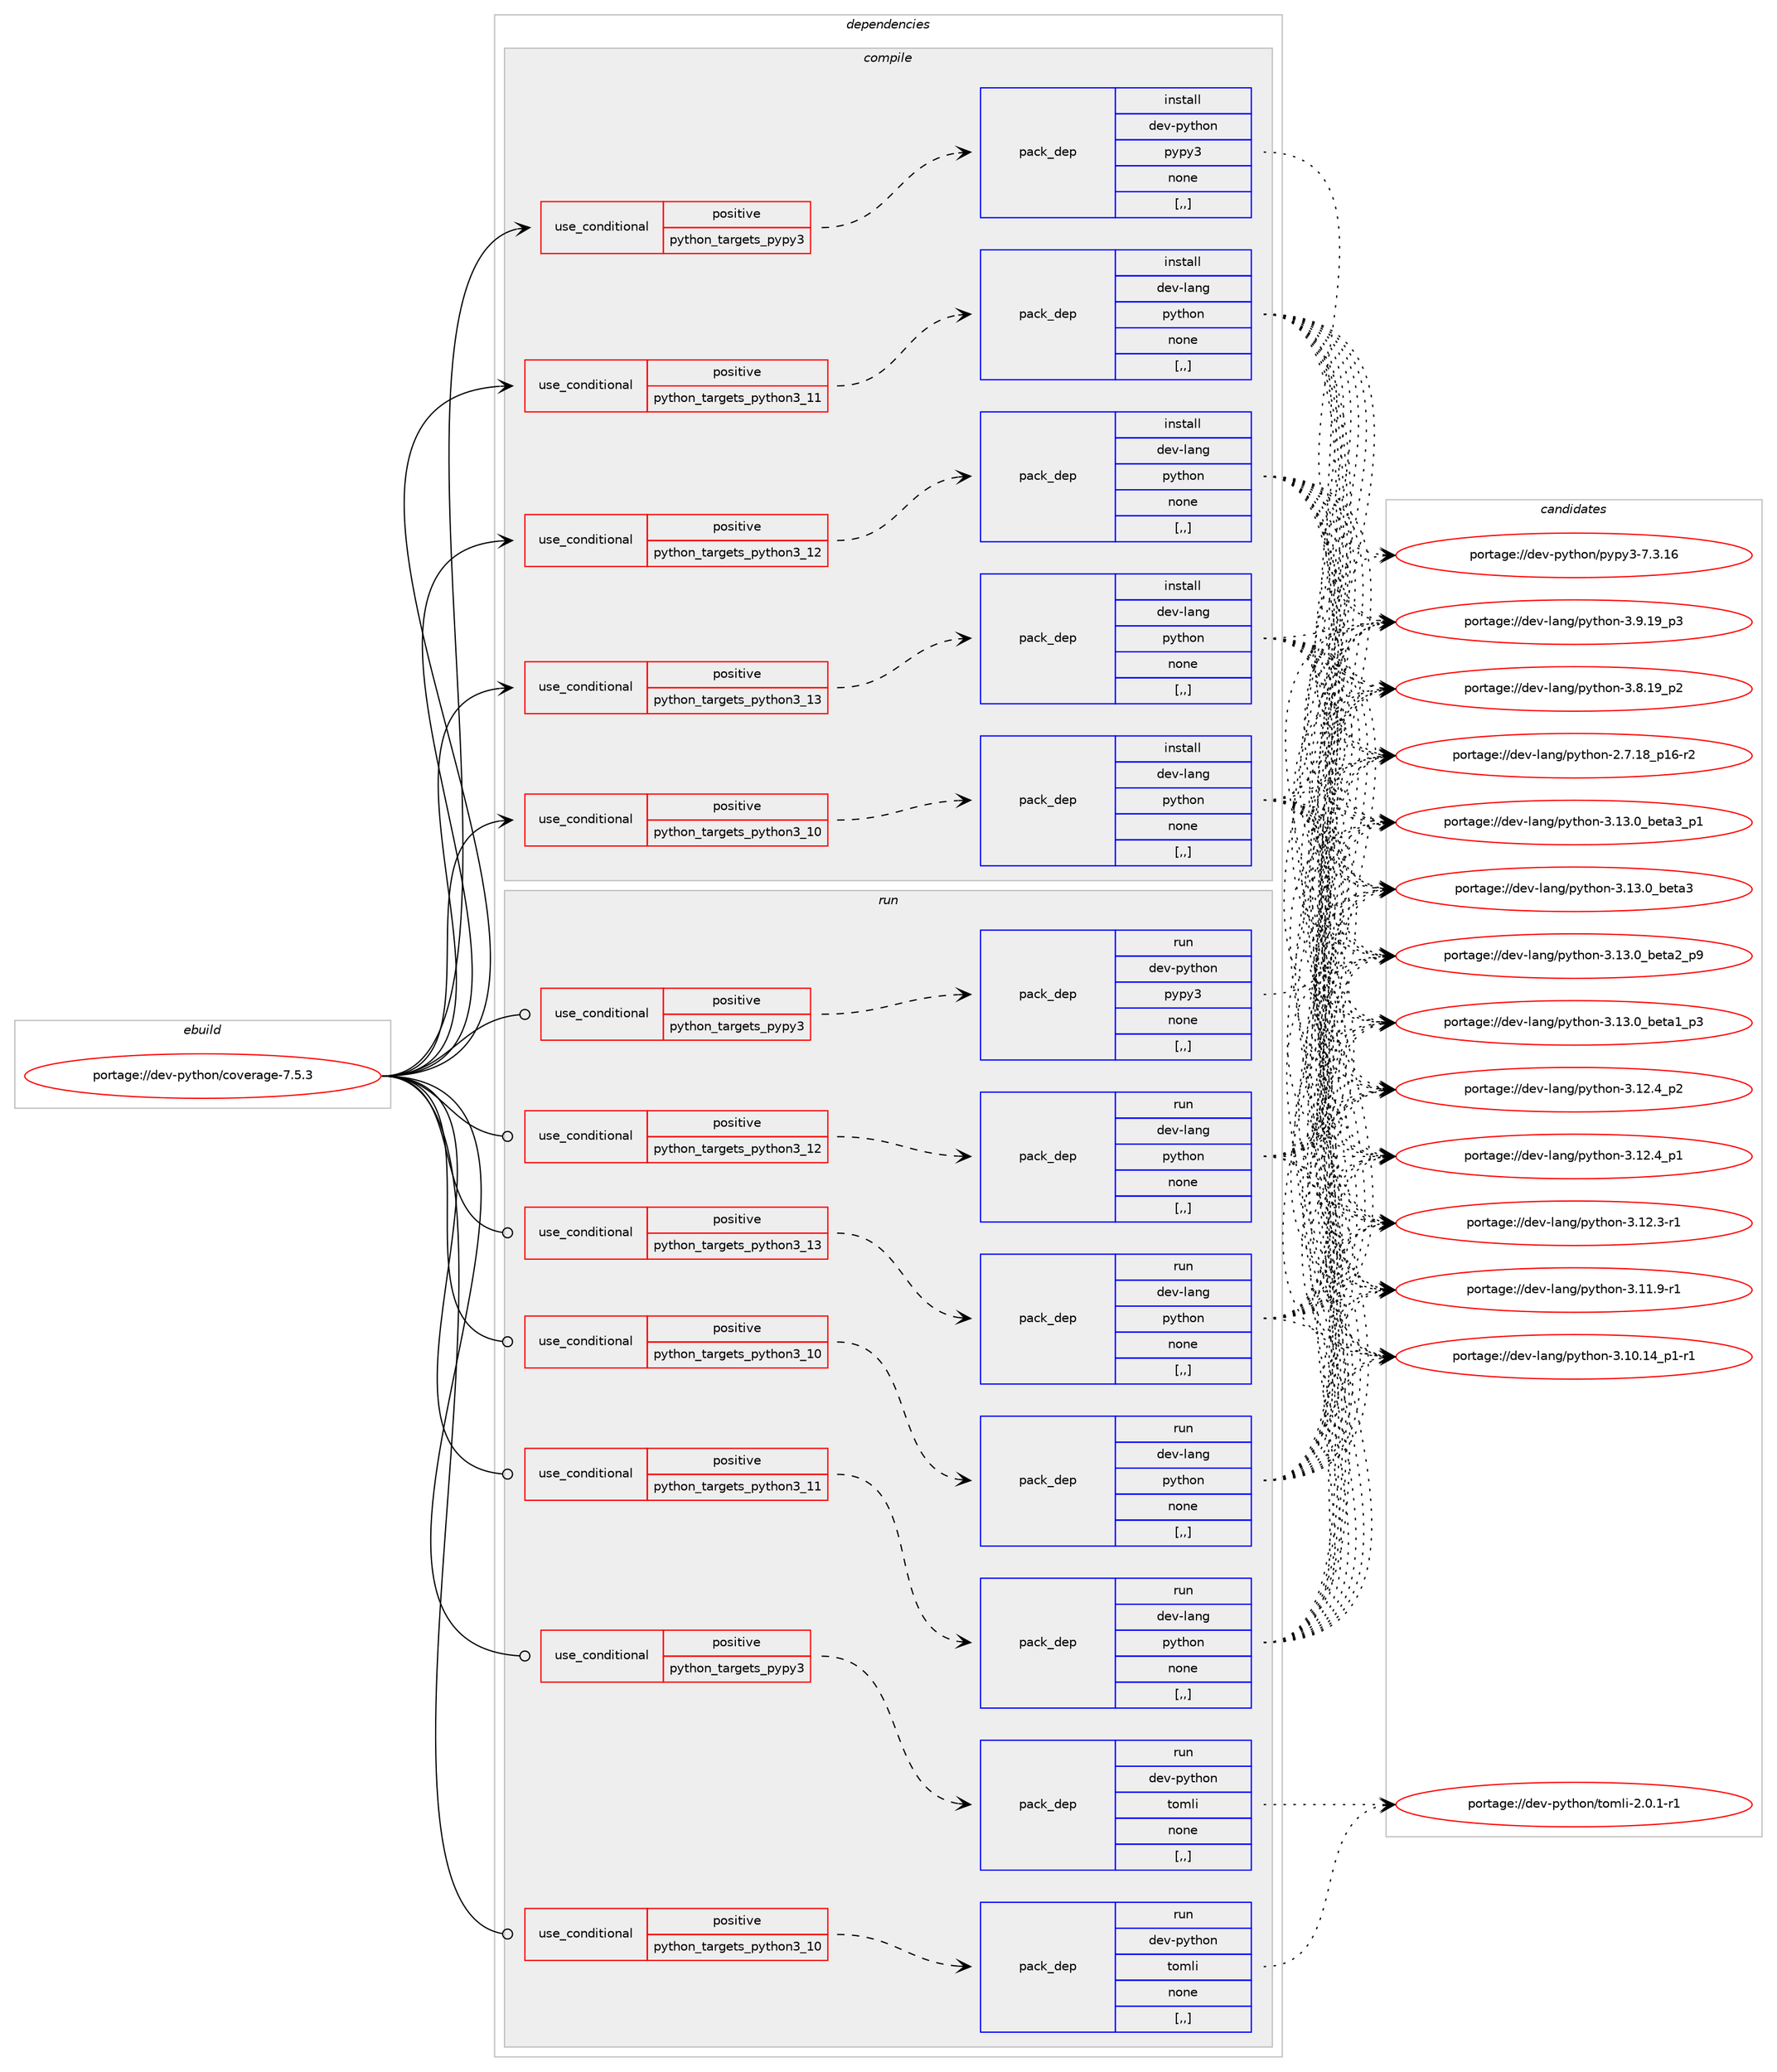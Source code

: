 digraph prolog {

# *************
# Graph options
# *************

newrank=true;
concentrate=true;
compound=true;
graph [rankdir=LR,fontname=Helvetica,fontsize=10,ranksep=1.5];#, ranksep=2.5, nodesep=0.2];
edge  [arrowhead=vee];
node  [fontname=Helvetica,fontsize=10];

# **********
# The ebuild
# **********

subgraph cluster_leftcol {
color=gray;
label=<<i>ebuild</i>>;
id [label="portage://dev-python/coverage-7.5.3", color=red, width=4, href="../dev-python/coverage-7.5.3.svg"];
}

# ****************
# The dependencies
# ****************

subgraph cluster_midcol {
color=gray;
label=<<i>dependencies</i>>;
subgraph cluster_compile {
fillcolor="#eeeeee";
style=filled;
label=<<i>compile</i>>;
subgraph cond31817 {
dependency143881 [label=<<TABLE BORDER="0" CELLBORDER="1" CELLSPACING="0" CELLPADDING="4"><TR><TD ROWSPAN="3" CELLPADDING="10">use_conditional</TD></TR><TR><TD>positive</TD></TR><TR><TD>python_targets_pypy3</TD></TR></TABLE>>, shape=none, color=red];
subgraph pack110818 {
dependency143882 [label=<<TABLE BORDER="0" CELLBORDER="1" CELLSPACING="0" CELLPADDING="4" WIDTH="220"><TR><TD ROWSPAN="6" CELLPADDING="30">pack_dep</TD></TR><TR><TD WIDTH="110">install</TD></TR><TR><TD>dev-python</TD></TR><TR><TD>pypy3</TD></TR><TR><TD>none</TD></TR><TR><TD>[,,]</TD></TR></TABLE>>, shape=none, color=blue];
}
dependency143881:e -> dependency143882:w [weight=20,style="dashed",arrowhead="vee"];
}
id:e -> dependency143881:w [weight=20,style="solid",arrowhead="vee"];
subgraph cond31818 {
dependency143883 [label=<<TABLE BORDER="0" CELLBORDER="1" CELLSPACING="0" CELLPADDING="4"><TR><TD ROWSPAN="3" CELLPADDING="10">use_conditional</TD></TR><TR><TD>positive</TD></TR><TR><TD>python_targets_python3_10</TD></TR></TABLE>>, shape=none, color=red];
subgraph pack110819 {
dependency143884 [label=<<TABLE BORDER="0" CELLBORDER="1" CELLSPACING="0" CELLPADDING="4" WIDTH="220"><TR><TD ROWSPAN="6" CELLPADDING="30">pack_dep</TD></TR><TR><TD WIDTH="110">install</TD></TR><TR><TD>dev-lang</TD></TR><TR><TD>python</TD></TR><TR><TD>none</TD></TR><TR><TD>[,,]</TD></TR></TABLE>>, shape=none, color=blue];
}
dependency143883:e -> dependency143884:w [weight=20,style="dashed",arrowhead="vee"];
}
id:e -> dependency143883:w [weight=20,style="solid",arrowhead="vee"];
subgraph cond31819 {
dependency143885 [label=<<TABLE BORDER="0" CELLBORDER="1" CELLSPACING="0" CELLPADDING="4"><TR><TD ROWSPAN="3" CELLPADDING="10">use_conditional</TD></TR><TR><TD>positive</TD></TR><TR><TD>python_targets_python3_11</TD></TR></TABLE>>, shape=none, color=red];
subgraph pack110820 {
dependency143886 [label=<<TABLE BORDER="0" CELLBORDER="1" CELLSPACING="0" CELLPADDING="4" WIDTH="220"><TR><TD ROWSPAN="6" CELLPADDING="30">pack_dep</TD></TR><TR><TD WIDTH="110">install</TD></TR><TR><TD>dev-lang</TD></TR><TR><TD>python</TD></TR><TR><TD>none</TD></TR><TR><TD>[,,]</TD></TR></TABLE>>, shape=none, color=blue];
}
dependency143885:e -> dependency143886:w [weight=20,style="dashed",arrowhead="vee"];
}
id:e -> dependency143885:w [weight=20,style="solid",arrowhead="vee"];
subgraph cond31820 {
dependency143887 [label=<<TABLE BORDER="0" CELLBORDER="1" CELLSPACING="0" CELLPADDING="4"><TR><TD ROWSPAN="3" CELLPADDING="10">use_conditional</TD></TR><TR><TD>positive</TD></TR><TR><TD>python_targets_python3_12</TD></TR></TABLE>>, shape=none, color=red];
subgraph pack110821 {
dependency143888 [label=<<TABLE BORDER="0" CELLBORDER="1" CELLSPACING="0" CELLPADDING="4" WIDTH="220"><TR><TD ROWSPAN="6" CELLPADDING="30">pack_dep</TD></TR><TR><TD WIDTH="110">install</TD></TR><TR><TD>dev-lang</TD></TR><TR><TD>python</TD></TR><TR><TD>none</TD></TR><TR><TD>[,,]</TD></TR></TABLE>>, shape=none, color=blue];
}
dependency143887:e -> dependency143888:w [weight=20,style="dashed",arrowhead="vee"];
}
id:e -> dependency143887:w [weight=20,style="solid",arrowhead="vee"];
subgraph cond31821 {
dependency143889 [label=<<TABLE BORDER="0" CELLBORDER="1" CELLSPACING="0" CELLPADDING="4"><TR><TD ROWSPAN="3" CELLPADDING="10">use_conditional</TD></TR><TR><TD>positive</TD></TR><TR><TD>python_targets_python3_13</TD></TR></TABLE>>, shape=none, color=red];
subgraph pack110822 {
dependency143890 [label=<<TABLE BORDER="0" CELLBORDER="1" CELLSPACING="0" CELLPADDING="4" WIDTH="220"><TR><TD ROWSPAN="6" CELLPADDING="30">pack_dep</TD></TR><TR><TD WIDTH="110">install</TD></TR><TR><TD>dev-lang</TD></TR><TR><TD>python</TD></TR><TR><TD>none</TD></TR><TR><TD>[,,]</TD></TR></TABLE>>, shape=none, color=blue];
}
dependency143889:e -> dependency143890:w [weight=20,style="dashed",arrowhead="vee"];
}
id:e -> dependency143889:w [weight=20,style="solid",arrowhead="vee"];
}
subgraph cluster_compileandrun {
fillcolor="#eeeeee";
style=filled;
label=<<i>compile and run</i>>;
}
subgraph cluster_run {
fillcolor="#eeeeee";
style=filled;
label=<<i>run</i>>;
subgraph cond31822 {
dependency143891 [label=<<TABLE BORDER="0" CELLBORDER="1" CELLSPACING="0" CELLPADDING="4"><TR><TD ROWSPAN="3" CELLPADDING="10">use_conditional</TD></TR><TR><TD>positive</TD></TR><TR><TD>python_targets_pypy3</TD></TR></TABLE>>, shape=none, color=red];
subgraph pack110823 {
dependency143892 [label=<<TABLE BORDER="0" CELLBORDER="1" CELLSPACING="0" CELLPADDING="4" WIDTH="220"><TR><TD ROWSPAN="6" CELLPADDING="30">pack_dep</TD></TR><TR><TD WIDTH="110">run</TD></TR><TR><TD>dev-python</TD></TR><TR><TD>pypy3</TD></TR><TR><TD>none</TD></TR><TR><TD>[,,]</TD></TR></TABLE>>, shape=none, color=blue];
}
dependency143891:e -> dependency143892:w [weight=20,style="dashed",arrowhead="vee"];
}
id:e -> dependency143891:w [weight=20,style="solid",arrowhead="odot"];
subgraph cond31823 {
dependency143893 [label=<<TABLE BORDER="0" CELLBORDER="1" CELLSPACING="0" CELLPADDING="4"><TR><TD ROWSPAN="3" CELLPADDING="10">use_conditional</TD></TR><TR><TD>positive</TD></TR><TR><TD>python_targets_pypy3</TD></TR></TABLE>>, shape=none, color=red];
subgraph pack110824 {
dependency143894 [label=<<TABLE BORDER="0" CELLBORDER="1" CELLSPACING="0" CELLPADDING="4" WIDTH="220"><TR><TD ROWSPAN="6" CELLPADDING="30">pack_dep</TD></TR><TR><TD WIDTH="110">run</TD></TR><TR><TD>dev-python</TD></TR><TR><TD>tomli</TD></TR><TR><TD>none</TD></TR><TR><TD>[,,]</TD></TR></TABLE>>, shape=none, color=blue];
}
dependency143893:e -> dependency143894:w [weight=20,style="dashed",arrowhead="vee"];
}
id:e -> dependency143893:w [weight=20,style="solid",arrowhead="odot"];
subgraph cond31824 {
dependency143895 [label=<<TABLE BORDER="0" CELLBORDER="1" CELLSPACING="0" CELLPADDING="4"><TR><TD ROWSPAN="3" CELLPADDING="10">use_conditional</TD></TR><TR><TD>positive</TD></TR><TR><TD>python_targets_python3_10</TD></TR></TABLE>>, shape=none, color=red];
subgraph pack110825 {
dependency143896 [label=<<TABLE BORDER="0" CELLBORDER="1" CELLSPACING="0" CELLPADDING="4" WIDTH="220"><TR><TD ROWSPAN="6" CELLPADDING="30">pack_dep</TD></TR><TR><TD WIDTH="110">run</TD></TR><TR><TD>dev-lang</TD></TR><TR><TD>python</TD></TR><TR><TD>none</TD></TR><TR><TD>[,,]</TD></TR></TABLE>>, shape=none, color=blue];
}
dependency143895:e -> dependency143896:w [weight=20,style="dashed",arrowhead="vee"];
}
id:e -> dependency143895:w [weight=20,style="solid",arrowhead="odot"];
subgraph cond31825 {
dependency143897 [label=<<TABLE BORDER="0" CELLBORDER="1" CELLSPACING="0" CELLPADDING="4"><TR><TD ROWSPAN="3" CELLPADDING="10">use_conditional</TD></TR><TR><TD>positive</TD></TR><TR><TD>python_targets_python3_10</TD></TR></TABLE>>, shape=none, color=red];
subgraph pack110826 {
dependency143898 [label=<<TABLE BORDER="0" CELLBORDER="1" CELLSPACING="0" CELLPADDING="4" WIDTH="220"><TR><TD ROWSPAN="6" CELLPADDING="30">pack_dep</TD></TR><TR><TD WIDTH="110">run</TD></TR><TR><TD>dev-python</TD></TR><TR><TD>tomli</TD></TR><TR><TD>none</TD></TR><TR><TD>[,,]</TD></TR></TABLE>>, shape=none, color=blue];
}
dependency143897:e -> dependency143898:w [weight=20,style="dashed",arrowhead="vee"];
}
id:e -> dependency143897:w [weight=20,style="solid",arrowhead="odot"];
subgraph cond31826 {
dependency143899 [label=<<TABLE BORDER="0" CELLBORDER="1" CELLSPACING="0" CELLPADDING="4"><TR><TD ROWSPAN="3" CELLPADDING="10">use_conditional</TD></TR><TR><TD>positive</TD></TR><TR><TD>python_targets_python3_11</TD></TR></TABLE>>, shape=none, color=red];
subgraph pack110827 {
dependency143900 [label=<<TABLE BORDER="0" CELLBORDER="1" CELLSPACING="0" CELLPADDING="4" WIDTH="220"><TR><TD ROWSPAN="6" CELLPADDING="30">pack_dep</TD></TR><TR><TD WIDTH="110">run</TD></TR><TR><TD>dev-lang</TD></TR><TR><TD>python</TD></TR><TR><TD>none</TD></TR><TR><TD>[,,]</TD></TR></TABLE>>, shape=none, color=blue];
}
dependency143899:e -> dependency143900:w [weight=20,style="dashed",arrowhead="vee"];
}
id:e -> dependency143899:w [weight=20,style="solid",arrowhead="odot"];
subgraph cond31827 {
dependency143901 [label=<<TABLE BORDER="0" CELLBORDER="1" CELLSPACING="0" CELLPADDING="4"><TR><TD ROWSPAN="3" CELLPADDING="10">use_conditional</TD></TR><TR><TD>positive</TD></TR><TR><TD>python_targets_python3_12</TD></TR></TABLE>>, shape=none, color=red];
subgraph pack110828 {
dependency143902 [label=<<TABLE BORDER="0" CELLBORDER="1" CELLSPACING="0" CELLPADDING="4" WIDTH="220"><TR><TD ROWSPAN="6" CELLPADDING="30">pack_dep</TD></TR><TR><TD WIDTH="110">run</TD></TR><TR><TD>dev-lang</TD></TR><TR><TD>python</TD></TR><TR><TD>none</TD></TR><TR><TD>[,,]</TD></TR></TABLE>>, shape=none, color=blue];
}
dependency143901:e -> dependency143902:w [weight=20,style="dashed",arrowhead="vee"];
}
id:e -> dependency143901:w [weight=20,style="solid",arrowhead="odot"];
subgraph cond31828 {
dependency143903 [label=<<TABLE BORDER="0" CELLBORDER="1" CELLSPACING="0" CELLPADDING="4"><TR><TD ROWSPAN="3" CELLPADDING="10">use_conditional</TD></TR><TR><TD>positive</TD></TR><TR><TD>python_targets_python3_13</TD></TR></TABLE>>, shape=none, color=red];
subgraph pack110829 {
dependency143904 [label=<<TABLE BORDER="0" CELLBORDER="1" CELLSPACING="0" CELLPADDING="4" WIDTH="220"><TR><TD ROWSPAN="6" CELLPADDING="30">pack_dep</TD></TR><TR><TD WIDTH="110">run</TD></TR><TR><TD>dev-lang</TD></TR><TR><TD>python</TD></TR><TR><TD>none</TD></TR><TR><TD>[,,]</TD></TR></TABLE>>, shape=none, color=blue];
}
dependency143903:e -> dependency143904:w [weight=20,style="dashed",arrowhead="vee"];
}
id:e -> dependency143903:w [weight=20,style="solid",arrowhead="odot"];
}
}

# **************
# The candidates
# **************

subgraph cluster_choices {
rank=same;
color=gray;
label=<<i>candidates</i>>;

subgraph choice110818 {
color=black;
nodesep=1;
choice10010111845112121116104111110471121211121215145554651464954 [label="portage://dev-python/pypy3-7.3.16", color=red, width=4,href="../dev-python/pypy3-7.3.16.svg"];
dependency143882:e -> choice10010111845112121116104111110471121211121215145554651464954:w [style=dotted,weight="100"];
}
subgraph choice110819 {
color=black;
nodesep=1;
choice10010111845108971101034711212111610411111045514649514648959810111697519511249 [label="portage://dev-lang/python-3.13.0_beta3_p1", color=red, width=4,href="../dev-lang/python-3.13.0_beta3_p1.svg"];
choice1001011184510897110103471121211161041111104551464951464895981011169751 [label="portage://dev-lang/python-3.13.0_beta3", color=red, width=4,href="../dev-lang/python-3.13.0_beta3.svg"];
choice10010111845108971101034711212111610411111045514649514648959810111697509511257 [label="portage://dev-lang/python-3.13.0_beta2_p9", color=red, width=4,href="../dev-lang/python-3.13.0_beta2_p9.svg"];
choice10010111845108971101034711212111610411111045514649514648959810111697499511251 [label="portage://dev-lang/python-3.13.0_beta1_p3", color=red, width=4,href="../dev-lang/python-3.13.0_beta1_p3.svg"];
choice100101118451089711010347112121116104111110455146495046529511250 [label="portage://dev-lang/python-3.12.4_p2", color=red, width=4,href="../dev-lang/python-3.12.4_p2.svg"];
choice100101118451089711010347112121116104111110455146495046529511249 [label="portage://dev-lang/python-3.12.4_p1", color=red, width=4,href="../dev-lang/python-3.12.4_p1.svg"];
choice100101118451089711010347112121116104111110455146495046514511449 [label="portage://dev-lang/python-3.12.3-r1", color=red, width=4,href="../dev-lang/python-3.12.3-r1.svg"];
choice100101118451089711010347112121116104111110455146494946574511449 [label="portage://dev-lang/python-3.11.9-r1", color=red, width=4,href="../dev-lang/python-3.11.9-r1.svg"];
choice100101118451089711010347112121116104111110455146494846495295112494511449 [label="portage://dev-lang/python-3.10.14_p1-r1", color=red, width=4,href="../dev-lang/python-3.10.14_p1-r1.svg"];
choice100101118451089711010347112121116104111110455146574649579511251 [label="portage://dev-lang/python-3.9.19_p3", color=red, width=4,href="../dev-lang/python-3.9.19_p3.svg"];
choice100101118451089711010347112121116104111110455146564649579511250 [label="portage://dev-lang/python-3.8.19_p2", color=red, width=4,href="../dev-lang/python-3.8.19_p2.svg"];
choice100101118451089711010347112121116104111110455046554649569511249544511450 [label="portage://dev-lang/python-2.7.18_p16-r2", color=red, width=4,href="../dev-lang/python-2.7.18_p16-r2.svg"];
dependency143884:e -> choice10010111845108971101034711212111610411111045514649514648959810111697519511249:w [style=dotted,weight="100"];
dependency143884:e -> choice1001011184510897110103471121211161041111104551464951464895981011169751:w [style=dotted,weight="100"];
dependency143884:e -> choice10010111845108971101034711212111610411111045514649514648959810111697509511257:w [style=dotted,weight="100"];
dependency143884:e -> choice10010111845108971101034711212111610411111045514649514648959810111697499511251:w [style=dotted,weight="100"];
dependency143884:e -> choice100101118451089711010347112121116104111110455146495046529511250:w [style=dotted,weight="100"];
dependency143884:e -> choice100101118451089711010347112121116104111110455146495046529511249:w [style=dotted,weight="100"];
dependency143884:e -> choice100101118451089711010347112121116104111110455146495046514511449:w [style=dotted,weight="100"];
dependency143884:e -> choice100101118451089711010347112121116104111110455146494946574511449:w [style=dotted,weight="100"];
dependency143884:e -> choice100101118451089711010347112121116104111110455146494846495295112494511449:w [style=dotted,weight="100"];
dependency143884:e -> choice100101118451089711010347112121116104111110455146574649579511251:w [style=dotted,weight="100"];
dependency143884:e -> choice100101118451089711010347112121116104111110455146564649579511250:w [style=dotted,weight="100"];
dependency143884:e -> choice100101118451089711010347112121116104111110455046554649569511249544511450:w [style=dotted,weight="100"];
}
subgraph choice110820 {
color=black;
nodesep=1;
choice10010111845108971101034711212111610411111045514649514648959810111697519511249 [label="portage://dev-lang/python-3.13.0_beta3_p1", color=red, width=4,href="../dev-lang/python-3.13.0_beta3_p1.svg"];
choice1001011184510897110103471121211161041111104551464951464895981011169751 [label="portage://dev-lang/python-3.13.0_beta3", color=red, width=4,href="../dev-lang/python-3.13.0_beta3.svg"];
choice10010111845108971101034711212111610411111045514649514648959810111697509511257 [label="portage://dev-lang/python-3.13.0_beta2_p9", color=red, width=4,href="../dev-lang/python-3.13.0_beta2_p9.svg"];
choice10010111845108971101034711212111610411111045514649514648959810111697499511251 [label="portage://dev-lang/python-3.13.0_beta1_p3", color=red, width=4,href="../dev-lang/python-3.13.0_beta1_p3.svg"];
choice100101118451089711010347112121116104111110455146495046529511250 [label="portage://dev-lang/python-3.12.4_p2", color=red, width=4,href="../dev-lang/python-3.12.4_p2.svg"];
choice100101118451089711010347112121116104111110455146495046529511249 [label="portage://dev-lang/python-3.12.4_p1", color=red, width=4,href="../dev-lang/python-3.12.4_p1.svg"];
choice100101118451089711010347112121116104111110455146495046514511449 [label="portage://dev-lang/python-3.12.3-r1", color=red, width=4,href="../dev-lang/python-3.12.3-r1.svg"];
choice100101118451089711010347112121116104111110455146494946574511449 [label="portage://dev-lang/python-3.11.9-r1", color=red, width=4,href="../dev-lang/python-3.11.9-r1.svg"];
choice100101118451089711010347112121116104111110455146494846495295112494511449 [label="portage://dev-lang/python-3.10.14_p1-r1", color=red, width=4,href="../dev-lang/python-3.10.14_p1-r1.svg"];
choice100101118451089711010347112121116104111110455146574649579511251 [label="portage://dev-lang/python-3.9.19_p3", color=red, width=4,href="../dev-lang/python-3.9.19_p3.svg"];
choice100101118451089711010347112121116104111110455146564649579511250 [label="portage://dev-lang/python-3.8.19_p2", color=red, width=4,href="../dev-lang/python-3.8.19_p2.svg"];
choice100101118451089711010347112121116104111110455046554649569511249544511450 [label="portage://dev-lang/python-2.7.18_p16-r2", color=red, width=4,href="../dev-lang/python-2.7.18_p16-r2.svg"];
dependency143886:e -> choice10010111845108971101034711212111610411111045514649514648959810111697519511249:w [style=dotted,weight="100"];
dependency143886:e -> choice1001011184510897110103471121211161041111104551464951464895981011169751:w [style=dotted,weight="100"];
dependency143886:e -> choice10010111845108971101034711212111610411111045514649514648959810111697509511257:w [style=dotted,weight="100"];
dependency143886:e -> choice10010111845108971101034711212111610411111045514649514648959810111697499511251:w [style=dotted,weight="100"];
dependency143886:e -> choice100101118451089711010347112121116104111110455146495046529511250:w [style=dotted,weight="100"];
dependency143886:e -> choice100101118451089711010347112121116104111110455146495046529511249:w [style=dotted,weight="100"];
dependency143886:e -> choice100101118451089711010347112121116104111110455146495046514511449:w [style=dotted,weight="100"];
dependency143886:e -> choice100101118451089711010347112121116104111110455146494946574511449:w [style=dotted,weight="100"];
dependency143886:e -> choice100101118451089711010347112121116104111110455146494846495295112494511449:w [style=dotted,weight="100"];
dependency143886:e -> choice100101118451089711010347112121116104111110455146574649579511251:w [style=dotted,weight="100"];
dependency143886:e -> choice100101118451089711010347112121116104111110455146564649579511250:w [style=dotted,weight="100"];
dependency143886:e -> choice100101118451089711010347112121116104111110455046554649569511249544511450:w [style=dotted,weight="100"];
}
subgraph choice110821 {
color=black;
nodesep=1;
choice10010111845108971101034711212111610411111045514649514648959810111697519511249 [label="portage://dev-lang/python-3.13.0_beta3_p1", color=red, width=4,href="../dev-lang/python-3.13.0_beta3_p1.svg"];
choice1001011184510897110103471121211161041111104551464951464895981011169751 [label="portage://dev-lang/python-3.13.0_beta3", color=red, width=4,href="../dev-lang/python-3.13.0_beta3.svg"];
choice10010111845108971101034711212111610411111045514649514648959810111697509511257 [label="portage://dev-lang/python-3.13.0_beta2_p9", color=red, width=4,href="../dev-lang/python-3.13.0_beta2_p9.svg"];
choice10010111845108971101034711212111610411111045514649514648959810111697499511251 [label="portage://dev-lang/python-3.13.0_beta1_p3", color=red, width=4,href="../dev-lang/python-3.13.0_beta1_p3.svg"];
choice100101118451089711010347112121116104111110455146495046529511250 [label="portage://dev-lang/python-3.12.4_p2", color=red, width=4,href="../dev-lang/python-3.12.4_p2.svg"];
choice100101118451089711010347112121116104111110455146495046529511249 [label="portage://dev-lang/python-3.12.4_p1", color=red, width=4,href="../dev-lang/python-3.12.4_p1.svg"];
choice100101118451089711010347112121116104111110455146495046514511449 [label="portage://dev-lang/python-3.12.3-r1", color=red, width=4,href="../dev-lang/python-3.12.3-r1.svg"];
choice100101118451089711010347112121116104111110455146494946574511449 [label="portage://dev-lang/python-3.11.9-r1", color=red, width=4,href="../dev-lang/python-3.11.9-r1.svg"];
choice100101118451089711010347112121116104111110455146494846495295112494511449 [label="portage://dev-lang/python-3.10.14_p1-r1", color=red, width=4,href="../dev-lang/python-3.10.14_p1-r1.svg"];
choice100101118451089711010347112121116104111110455146574649579511251 [label="portage://dev-lang/python-3.9.19_p3", color=red, width=4,href="../dev-lang/python-3.9.19_p3.svg"];
choice100101118451089711010347112121116104111110455146564649579511250 [label="portage://dev-lang/python-3.8.19_p2", color=red, width=4,href="../dev-lang/python-3.8.19_p2.svg"];
choice100101118451089711010347112121116104111110455046554649569511249544511450 [label="portage://dev-lang/python-2.7.18_p16-r2", color=red, width=4,href="../dev-lang/python-2.7.18_p16-r2.svg"];
dependency143888:e -> choice10010111845108971101034711212111610411111045514649514648959810111697519511249:w [style=dotted,weight="100"];
dependency143888:e -> choice1001011184510897110103471121211161041111104551464951464895981011169751:w [style=dotted,weight="100"];
dependency143888:e -> choice10010111845108971101034711212111610411111045514649514648959810111697509511257:w [style=dotted,weight="100"];
dependency143888:e -> choice10010111845108971101034711212111610411111045514649514648959810111697499511251:w [style=dotted,weight="100"];
dependency143888:e -> choice100101118451089711010347112121116104111110455146495046529511250:w [style=dotted,weight="100"];
dependency143888:e -> choice100101118451089711010347112121116104111110455146495046529511249:w [style=dotted,weight="100"];
dependency143888:e -> choice100101118451089711010347112121116104111110455146495046514511449:w [style=dotted,weight="100"];
dependency143888:e -> choice100101118451089711010347112121116104111110455146494946574511449:w [style=dotted,weight="100"];
dependency143888:e -> choice100101118451089711010347112121116104111110455146494846495295112494511449:w [style=dotted,weight="100"];
dependency143888:e -> choice100101118451089711010347112121116104111110455146574649579511251:w [style=dotted,weight="100"];
dependency143888:e -> choice100101118451089711010347112121116104111110455146564649579511250:w [style=dotted,weight="100"];
dependency143888:e -> choice100101118451089711010347112121116104111110455046554649569511249544511450:w [style=dotted,weight="100"];
}
subgraph choice110822 {
color=black;
nodesep=1;
choice10010111845108971101034711212111610411111045514649514648959810111697519511249 [label="portage://dev-lang/python-3.13.0_beta3_p1", color=red, width=4,href="../dev-lang/python-3.13.0_beta3_p1.svg"];
choice1001011184510897110103471121211161041111104551464951464895981011169751 [label="portage://dev-lang/python-3.13.0_beta3", color=red, width=4,href="../dev-lang/python-3.13.0_beta3.svg"];
choice10010111845108971101034711212111610411111045514649514648959810111697509511257 [label="portage://dev-lang/python-3.13.0_beta2_p9", color=red, width=4,href="../dev-lang/python-3.13.0_beta2_p9.svg"];
choice10010111845108971101034711212111610411111045514649514648959810111697499511251 [label="portage://dev-lang/python-3.13.0_beta1_p3", color=red, width=4,href="../dev-lang/python-3.13.0_beta1_p3.svg"];
choice100101118451089711010347112121116104111110455146495046529511250 [label="portage://dev-lang/python-3.12.4_p2", color=red, width=4,href="../dev-lang/python-3.12.4_p2.svg"];
choice100101118451089711010347112121116104111110455146495046529511249 [label="portage://dev-lang/python-3.12.4_p1", color=red, width=4,href="../dev-lang/python-3.12.4_p1.svg"];
choice100101118451089711010347112121116104111110455146495046514511449 [label="portage://dev-lang/python-3.12.3-r1", color=red, width=4,href="../dev-lang/python-3.12.3-r1.svg"];
choice100101118451089711010347112121116104111110455146494946574511449 [label="portage://dev-lang/python-3.11.9-r1", color=red, width=4,href="../dev-lang/python-3.11.9-r1.svg"];
choice100101118451089711010347112121116104111110455146494846495295112494511449 [label="portage://dev-lang/python-3.10.14_p1-r1", color=red, width=4,href="../dev-lang/python-3.10.14_p1-r1.svg"];
choice100101118451089711010347112121116104111110455146574649579511251 [label="portage://dev-lang/python-3.9.19_p3", color=red, width=4,href="../dev-lang/python-3.9.19_p3.svg"];
choice100101118451089711010347112121116104111110455146564649579511250 [label="portage://dev-lang/python-3.8.19_p2", color=red, width=4,href="../dev-lang/python-3.8.19_p2.svg"];
choice100101118451089711010347112121116104111110455046554649569511249544511450 [label="portage://dev-lang/python-2.7.18_p16-r2", color=red, width=4,href="../dev-lang/python-2.7.18_p16-r2.svg"];
dependency143890:e -> choice10010111845108971101034711212111610411111045514649514648959810111697519511249:w [style=dotted,weight="100"];
dependency143890:e -> choice1001011184510897110103471121211161041111104551464951464895981011169751:w [style=dotted,weight="100"];
dependency143890:e -> choice10010111845108971101034711212111610411111045514649514648959810111697509511257:w [style=dotted,weight="100"];
dependency143890:e -> choice10010111845108971101034711212111610411111045514649514648959810111697499511251:w [style=dotted,weight="100"];
dependency143890:e -> choice100101118451089711010347112121116104111110455146495046529511250:w [style=dotted,weight="100"];
dependency143890:e -> choice100101118451089711010347112121116104111110455146495046529511249:w [style=dotted,weight="100"];
dependency143890:e -> choice100101118451089711010347112121116104111110455146495046514511449:w [style=dotted,weight="100"];
dependency143890:e -> choice100101118451089711010347112121116104111110455146494946574511449:w [style=dotted,weight="100"];
dependency143890:e -> choice100101118451089711010347112121116104111110455146494846495295112494511449:w [style=dotted,weight="100"];
dependency143890:e -> choice100101118451089711010347112121116104111110455146574649579511251:w [style=dotted,weight="100"];
dependency143890:e -> choice100101118451089711010347112121116104111110455146564649579511250:w [style=dotted,weight="100"];
dependency143890:e -> choice100101118451089711010347112121116104111110455046554649569511249544511450:w [style=dotted,weight="100"];
}
subgraph choice110823 {
color=black;
nodesep=1;
choice10010111845112121116104111110471121211121215145554651464954 [label="portage://dev-python/pypy3-7.3.16", color=red, width=4,href="../dev-python/pypy3-7.3.16.svg"];
dependency143892:e -> choice10010111845112121116104111110471121211121215145554651464954:w [style=dotted,weight="100"];
}
subgraph choice110824 {
color=black;
nodesep=1;
choice10010111845112121116104111110471161111091081054550464846494511449 [label="portage://dev-python/tomli-2.0.1-r1", color=red, width=4,href="../dev-python/tomli-2.0.1-r1.svg"];
dependency143894:e -> choice10010111845112121116104111110471161111091081054550464846494511449:w [style=dotted,weight="100"];
}
subgraph choice110825 {
color=black;
nodesep=1;
choice10010111845108971101034711212111610411111045514649514648959810111697519511249 [label="portage://dev-lang/python-3.13.0_beta3_p1", color=red, width=4,href="../dev-lang/python-3.13.0_beta3_p1.svg"];
choice1001011184510897110103471121211161041111104551464951464895981011169751 [label="portage://dev-lang/python-3.13.0_beta3", color=red, width=4,href="../dev-lang/python-3.13.0_beta3.svg"];
choice10010111845108971101034711212111610411111045514649514648959810111697509511257 [label="portage://dev-lang/python-3.13.0_beta2_p9", color=red, width=4,href="../dev-lang/python-3.13.0_beta2_p9.svg"];
choice10010111845108971101034711212111610411111045514649514648959810111697499511251 [label="portage://dev-lang/python-3.13.0_beta1_p3", color=red, width=4,href="../dev-lang/python-3.13.0_beta1_p3.svg"];
choice100101118451089711010347112121116104111110455146495046529511250 [label="portage://dev-lang/python-3.12.4_p2", color=red, width=4,href="../dev-lang/python-3.12.4_p2.svg"];
choice100101118451089711010347112121116104111110455146495046529511249 [label="portage://dev-lang/python-3.12.4_p1", color=red, width=4,href="../dev-lang/python-3.12.4_p1.svg"];
choice100101118451089711010347112121116104111110455146495046514511449 [label="portage://dev-lang/python-3.12.3-r1", color=red, width=4,href="../dev-lang/python-3.12.3-r1.svg"];
choice100101118451089711010347112121116104111110455146494946574511449 [label="portage://dev-lang/python-3.11.9-r1", color=red, width=4,href="../dev-lang/python-3.11.9-r1.svg"];
choice100101118451089711010347112121116104111110455146494846495295112494511449 [label="portage://dev-lang/python-3.10.14_p1-r1", color=red, width=4,href="../dev-lang/python-3.10.14_p1-r1.svg"];
choice100101118451089711010347112121116104111110455146574649579511251 [label="portage://dev-lang/python-3.9.19_p3", color=red, width=4,href="../dev-lang/python-3.9.19_p3.svg"];
choice100101118451089711010347112121116104111110455146564649579511250 [label="portage://dev-lang/python-3.8.19_p2", color=red, width=4,href="../dev-lang/python-3.8.19_p2.svg"];
choice100101118451089711010347112121116104111110455046554649569511249544511450 [label="portage://dev-lang/python-2.7.18_p16-r2", color=red, width=4,href="../dev-lang/python-2.7.18_p16-r2.svg"];
dependency143896:e -> choice10010111845108971101034711212111610411111045514649514648959810111697519511249:w [style=dotted,weight="100"];
dependency143896:e -> choice1001011184510897110103471121211161041111104551464951464895981011169751:w [style=dotted,weight="100"];
dependency143896:e -> choice10010111845108971101034711212111610411111045514649514648959810111697509511257:w [style=dotted,weight="100"];
dependency143896:e -> choice10010111845108971101034711212111610411111045514649514648959810111697499511251:w [style=dotted,weight="100"];
dependency143896:e -> choice100101118451089711010347112121116104111110455146495046529511250:w [style=dotted,weight="100"];
dependency143896:e -> choice100101118451089711010347112121116104111110455146495046529511249:w [style=dotted,weight="100"];
dependency143896:e -> choice100101118451089711010347112121116104111110455146495046514511449:w [style=dotted,weight="100"];
dependency143896:e -> choice100101118451089711010347112121116104111110455146494946574511449:w [style=dotted,weight="100"];
dependency143896:e -> choice100101118451089711010347112121116104111110455146494846495295112494511449:w [style=dotted,weight="100"];
dependency143896:e -> choice100101118451089711010347112121116104111110455146574649579511251:w [style=dotted,weight="100"];
dependency143896:e -> choice100101118451089711010347112121116104111110455146564649579511250:w [style=dotted,weight="100"];
dependency143896:e -> choice100101118451089711010347112121116104111110455046554649569511249544511450:w [style=dotted,weight="100"];
}
subgraph choice110826 {
color=black;
nodesep=1;
choice10010111845112121116104111110471161111091081054550464846494511449 [label="portage://dev-python/tomli-2.0.1-r1", color=red, width=4,href="../dev-python/tomli-2.0.1-r1.svg"];
dependency143898:e -> choice10010111845112121116104111110471161111091081054550464846494511449:w [style=dotted,weight="100"];
}
subgraph choice110827 {
color=black;
nodesep=1;
choice10010111845108971101034711212111610411111045514649514648959810111697519511249 [label="portage://dev-lang/python-3.13.0_beta3_p1", color=red, width=4,href="../dev-lang/python-3.13.0_beta3_p1.svg"];
choice1001011184510897110103471121211161041111104551464951464895981011169751 [label="portage://dev-lang/python-3.13.0_beta3", color=red, width=4,href="../dev-lang/python-3.13.0_beta3.svg"];
choice10010111845108971101034711212111610411111045514649514648959810111697509511257 [label="portage://dev-lang/python-3.13.0_beta2_p9", color=red, width=4,href="../dev-lang/python-3.13.0_beta2_p9.svg"];
choice10010111845108971101034711212111610411111045514649514648959810111697499511251 [label="portage://dev-lang/python-3.13.0_beta1_p3", color=red, width=4,href="../dev-lang/python-3.13.0_beta1_p3.svg"];
choice100101118451089711010347112121116104111110455146495046529511250 [label="portage://dev-lang/python-3.12.4_p2", color=red, width=4,href="../dev-lang/python-3.12.4_p2.svg"];
choice100101118451089711010347112121116104111110455146495046529511249 [label="portage://dev-lang/python-3.12.4_p1", color=red, width=4,href="../dev-lang/python-3.12.4_p1.svg"];
choice100101118451089711010347112121116104111110455146495046514511449 [label="portage://dev-lang/python-3.12.3-r1", color=red, width=4,href="../dev-lang/python-3.12.3-r1.svg"];
choice100101118451089711010347112121116104111110455146494946574511449 [label="portage://dev-lang/python-3.11.9-r1", color=red, width=4,href="../dev-lang/python-3.11.9-r1.svg"];
choice100101118451089711010347112121116104111110455146494846495295112494511449 [label="portage://dev-lang/python-3.10.14_p1-r1", color=red, width=4,href="../dev-lang/python-3.10.14_p1-r1.svg"];
choice100101118451089711010347112121116104111110455146574649579511251 [label="portage://dev-lang/python-3.9.19_p3", color=red, width=4,href="../dev-lang/python-3.9.19_p3.svg"];
choice100101118451089711010347112121116104111110455146564649579511250 [label="portage://dev-lang/python-3.8.19_p2", color=red, width=4,href="../dev-lang/python-3.8.19_p2.svg"];
choice100101118451089711010347112121116104111110455046554649569511249544511450 [label="portage://dev-lang/python-2.7.18_p16-r2", color=red, width=4,href="../dev-lang/python-2.7.18_p16-r2.svg"];
dependency143900:e -> choice10010111845108971101034711212111610411111045514649514648959810111697519511249:w [style=dotted,weight="100"];
dependency143900:e -> choice1001011184510897110103471121211161041111104551464951464895981011169751:w [style=dotted,weight="100"];
dependency143900:e -> choice10010111845108971101034711212111610411111045514649514648959810111697509511257:w [style=dotted,weight="100"];
dependency143900:e -> choice10010111845108971101034711212111610411111045514649514648959810111697499511251:w [style=dotted,weight="100"];
dependency143900:e -> choice100101118451089711010347112121116104111110455146495046529511250:w [style=dotted,weight="100"];
dependency143900:e -> choice100101118451089711010347112121116104111110455146495046529511249:w [style=dotted,weight="100"];
dependency143900:e -> choice100101118451089711010347112121116104111110455146495046514511449:w [style=dotted,weight="100"];
dependency143900:e -> choice100101118451089711010347112121116104111110455146494946574511449:w [style=dotted,weight="100"];
dependency143900:e -> choice100101118451089711010347112121116104111110455146494846495295112494511449:w [style=dotted,weight="100"];
dependency143900:e -> choice100101118451089711010347112121116104111110455146574649579511251:w [style=dotted,weight="100"];
dependency143900:e -> choice100101118451089711010347112121116104111110455146564649579511250:w [style=dotted,weight="100"];
dependency143900:e -> choice100101118451089711010347112121116104111110455046554649569511249544511450:w [style=dotted,weight="100"];
}
subgraph choice110828 {
color=black;
nodesep=1;
choice10010111845108971101034711212111610411111045514649514648959810111697519511249 [label="portage://dev-lang/python-3.13.0_beta3_p1", color=red, width=4,href="../dev-lang/python-3.13.0_beta3_p1.svg"];
choice1001011184510897110103471121211161041111104551464951464895981011169751 [label="portage://dev-lang/python-3.13.0_beta3", color=red, width=4,href="../dev-lang/python-3.13.0_beta3.svg"];
choice10010111845108971101034711212111610411111045514649514648959810111697509511257 [label="portage://dev-lang/python-3.13.0_beta2_p9", color=red, width=4,href="../dev-lang/python-3.13.0_beta2_p9.svg"];
choice10010111845108971101034711212111610411111045514649514648959810111697499511251 [label="portage://dev-lang/python-3.13.0_beta1_p3", color=red, width=4,href="../dev-lang/python-3.13.0_beta1_p3.svg"];
choice100101118451089711010347112121116104111110455146495046529511250 [label="portage://dev-lang/python-3.12.4_p2", color=red, width=4,href="../dev-lang/python-3.12.4_p2.svg"];
choice100101118451089711010347112121116104111110455146495046529511249 [label="portage://dev-lang/python-3.12.4_p1", color=red, width=4,href="../dev-lang/python-3.12.4_p1.svg"];
choice100101118451089711010347112121116104111110455146495046514511449 [label="portage://dev-lang/python-3.12.3-r1", color=red, width=4,href="../dev-lang/python-3.12.3-r1.svg"];
choice100101118451089711010347112121116104111110455146494946574511449 [label="portage://dev-lang/python-3.11.9-r1", color=red, width=4,href="../dev-lang/python-3.11.9-r1.svg"];
choice100101118451089711010347112121116104111110455146494846495295112494511449 [label="portage://dev-lang/python-3.10.14_p1-r1", color=red, width=4,href="../dev-lang/python-3.10.14_p1-r1.svg"];
choice100101118451089711010347112121116104111110455146574649579511251 [label="portage://dev-lang/python-3.9.19_p3", color=red, width=4,href="../dev-lang/python-3.9.19_p3.svg"];
choice100101118451089711010347112121116104111110455146564649579511250 [label="portage://dev-lang/python-3.8.19_p2", color=red, width=4,href="../dev-lang/python-3.8.19_p2.svg"];
choice100101118451089711010347112121116104111110455046554649569511249544511450 [label="portage://dev-lang/python-2.7.18_p16-r2", color=red, width=4,href="../dev-lang/python-2.7.18_p16-r2.svg"];
dependency143902:e -> choice10010111845108971101034711212111610411111045514649514648959810111697519511249:w [style=dotted,weight="100"];
dependency143902:e -> choice1001011184510897110103471121211161041111104551464951464895981011169751:w [style=dotted,weight="100"];
dependency143902:e -> choice10010111845108971101034711212111610411111045514649514648959810111697509511257:w [style=dotted,weight="100"];
dependency143902:e -> choice10010111845108971101034711212111610411111045514649514648959810111697499511251:w [style=dotted,weight="100"];
dependency143902:e -> choice100101118451089711010347112121116104111110455146495046529511250:w [style=dotted,weight="100"];
dependency143902:e -> choice100101118451089711010347112121116104111110455146495046529511249:w [style=dotted,weight="100"];
dependency143902:e -> choice100101118451089711010347112121116104111110455146495046514511449:w [style=dotted,weight="100"];
dependency143902:e -> choice100101118451089711010347112121116104111110455146494946574511449:w [style=dotted,weight="100"];
dependency143902:e -> choice100101118451089711010347112121116104111110455146494846495295112494511449:w [style=dotted,weight="100"];
dependency143902:e -> choice100101118451089711010347112121116104111110455146574649579511251:w [style=dotted,weight="100"];
dependency143902:e -> choice100101118451089711010347112121116104111110455146564649579511250:w [style=dotted,weight="100"];
dependency143902:e -> choice100101118451089711010347112121116104111110455046554649569511249544511450:w [style=dotted,weight="100"];
}
subgraph choice110829 {
color=black;
nodesep=1;
choice10010111845108971101034711212111610411111045514649514648959810111697519511249 [label="portage://dev-lang/python-3.13.0_beta3_p1", color=red, width=4,href="../dev-lang/python-3.13.0_beta3_p1.svg"];
choice1001011184510897110103471121211161041111104551464951464895981011169751 [label="portage://dev-lang/python-3.13.0_beta3", color=red, width=4,href="../dev-lang/python-3.13.0_beta3.svg"];
choice10010111845108971101034711212111610411111045514649514648959810111697509511257 [label="portage://dev-lang/python-3.13.0_beta2_p9", color=red, width=4,href="../dev-lang/python-3.13.0_beta2_p9.svg"];
choice10010111845108971101034711212111610411111045514649514648959810111697499511251 [label="portage://dev-lang/python-3.13.0_beta1_p3", color=red, width=4,href="../dev-lang/python-3.13.0_beta1_p3.svg"];
choice100101118451089711010347112121116104111110455146495046529511250 [label="portage://dev-lang/python-3.12.4_p2", color=red, width=4,href="../dev-lang/python-3.12.4_p2.svg"];
choice100101118451089711010347112121116104111110455146495046529511249 [label="portage://dev-lang/python-3.12.4_p1", color=red, width=4,href="../dev-lang/python-3.12.4_p1.svg"];
choice100101118451089711010347112121116104111110455146495046514511449 [label="portage://dev-lang/python-3.12.3-r1", color=red, width=4,href="../dev-lang/python-3.12.3-r1.svg"];
choice100101118451089711010347112121116104111110455146494946574511449 [label="portage://dev-lang/python-3.11.9-r1", color=red, width=4,href="../dev-lang/python-3.11.9-r1.svg"];
choice100101118451089711010347112121116104111110455146494846495295112494511449 [label="portage://dev-lang/python-3.10.14_p1-r1", color=red, width=4,href="../dev-lang/python-3.10.14_p1-r1.svg"];
choice100101118451089711010347112121116104111110455146574649579511251 [label="portage://dev-lang/python-3.9.19_p3", color=red, width=4,href="../dev-lang/python-3.9.19_p3.svg"];
choice100101118451089711010347112121116104111110455146564649579511250 [label="portage://dev-lang/python-3.8.19_p2", color=red, width=4,href="../dev-lang/python-3.8.19_p2.svg"];
choice100101118451089711010347112121116104111110455046554649569511249544511450 [label="portage://dev-lang/python-2.7.18_p16-r2", color=red, width=4,href="../dev-lang/python-2.7.18_p16-r2.svg"];
dependency143904:e -> choice10010111845108971101034711212111610411111045514649514648959810111697519511249:w [style=dotted,weight="100"];
dependency143904:e -> choice1001011184510897110103471121211161041111104551464951464895981011169751:w [style=dotted,weight="100"];
dependency143904:e -> choice10010111845108971101034711212111610411111045514649514648959810111697509511257:w [style=dotted,weight="100"];
dependency143904:e -> choice10010111845108971101034711212111610411111045514649514648959810111697499511251:w [style=dotted,weight="100"];
dependency143904:e -> choice100101118451089711010347112121116104111110455146495046529511250:w [style=dotted,weight="100"];
dependency143904:e -> choice100101118451089711010347112121116104111110455146495046529511249:w [style=dotted,weight="100"];
dependency143904:e -> choice100101118451089711010347112121116104111110455146495046514511449:w [style=dotted,weight="100"];
dependency143904:e -> choice100101118451089711010347112121116104111110455146494946574511449:w [style=dotted,weight="100"];
dependency143904:e -> choice100101118451089711010347112121116104111110455146494846495295112494511449:w [style=dotted,weight="100"];
dependency143904:e -> choice100101118451089711010347112121116104111110455146574649579511251:w [style=dotted,weight="100"];
dependency143904:e -> choice100101118451089711010347112121116104111110455146564649579511250:w [style=dotted,weight="100"];
dependency143904:e -> choice100101118451089711010347112121116104111110455046554649569511249544511450:w [style=dotted,weight="100"];
}
}

}
